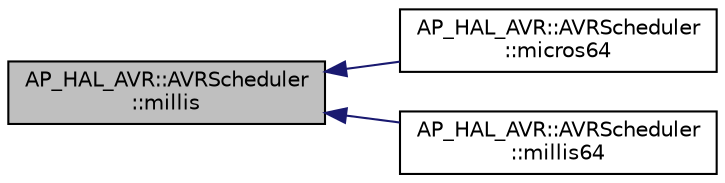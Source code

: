 digraph "AP_HAL_AVR::AVRScheduler::millis"
{
 // INTERACTIVE_SVG=YES
  edge [fontname="Helvetica",fontsize="10",labelfontname="Helvetica",labelfontsize="10"];
  node [fontname="Helvetica",fontsize="10",shape=record];
  rankdir="LR";
  Node1 [label="AP_HAL_AVR::AVRScheduler\l::millis",height=0.2,width=0.4,color="black", fillcolor="grey75", style="filled" fontcolor="black"];
  Node1 -> Node2 [dir="back",color="midnightblue",fontsize="10",style="solid",fontname="Helvetica"];
  Node2 [label="AP_HAL_AVR::AVRScheduler\l::micros64",height=0.2,width=0.4,color="black", fillcolor="white", style="filled",URL="$classAP__HAL__AVR_1_1AVRScheduler.html#aa7e80e94c6318c3af004d177d5cb0703"];
  Node1 -> Node3 [dir="back",color="midnightblue",fontsize="10",style="solid",fontname="Helvetica"];
  Node3 [label="AP_HAL_AVR::AVRScheduler\l::millis64",height=0.2,width=0.4,color="black", fillcolor="white", style="filled",URL="$classAP__HAL__AVR_1_1AVRScheduler.html#ad694f65a0911042d7409620da87f4607"];
}
